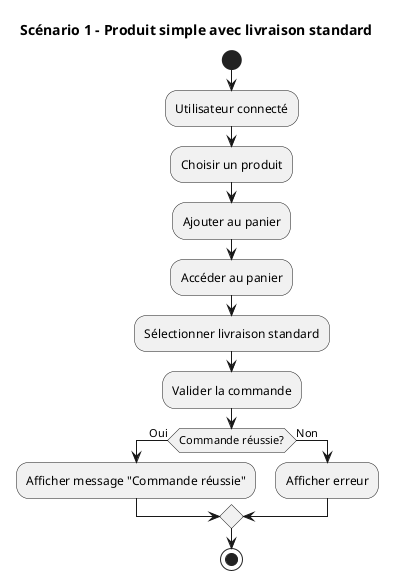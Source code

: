 @startuml
title Scénario 1 – Produit simple avec livraison standard

start
:Utilisateur connecté;
:Choisir un produit;
:Ajouter au panier;
:Accéder au panier;
:Sélectionner livraison standard;
:Valider la commande;

if (Commande réussie?) then (Oui)
  :Afficher message "Commande réussie";
else (Non)
  :Afficher erreur;
endif

stop
@enduml